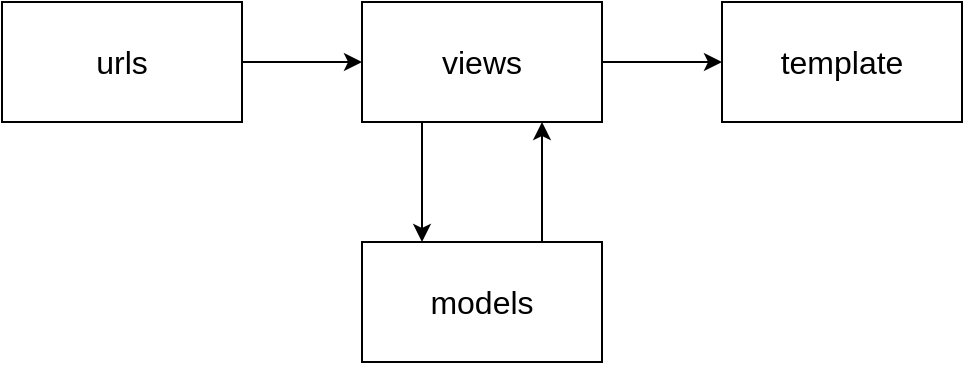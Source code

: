 <mxfile version="12.1.1" type="device" pages="1"><diagram id="KbM6hj3klUZ_x--q5PJk" name="Page-1"><mxGraphModel dx="824" dy="876" grid="1" gridSize="10" guides="1" tooltips="1" connect="1" arrows="1" fold="1" page="1" pageScale="1" pageWidth="827" pageHeight="1169" math="0" shadow="0"><root><mxCell id="0"/><mxCell id="1" parent="0"/><mxCell id="xaHryz5WLG5Du9HEb1JS-1" value="&lt;font style=&quot;font-size: 16px&quot;&gt;urls&lt;/font&gt;" style="rounded=0;whiteSpace=wrap;html=1;fontSize=16;" vertex="1" parent="1"><mxGeometry x="120" y="200" width="120" height="60" as="geometry"/></mxCell><mxCell id="xaHryz5WLG5Du9HEb1JS-2" value="&lt;font style=&quot;font-size: 16px&quot;&gt;views&lt;/font&gt;" style="rounded=0;whiteSpace=wrap;html=1;" vertex="1" parent="1"><mxGeometry x="300" y="200" width="120" height="60" as="geometry"/></mxCell><mxCell id="xaHryz5WLG5Du9HEb1JS-3" value="&lt;font style=&quot;font-size: 16px&quot;&gt;template&lt;/font&gt;" style="rounded=0;whiteSpace=wrap;html=1;" vertex="1" parent="1"><mxGeometry x="480" y="200" width="120" height="60" as="geometry"/></mxCell><mxCell id="xaHryz5WLG5Du9HEb1JS-5" value="&lt;font style=&quot;font-size: 16px&quot;&gt;models&lt;/font&gt;" style="rounded=0;whiteSpace=wrap;html=1;" vertex="1" parent="1"><mxGeometry x="300" y="320" width="120" height="60" as="geometry"/></mxCell><mxCell id="xaHryz5WLG5Du9HEb1JS-7" value="" style="endArrow=classic;html=1;entryX=0;entryY=0.5;entryDx=0;entryDy=0;exitX=1;exitY=0.5;exitDx=0;exitDy=0;" edge="1" parent="1" source="xaHryz5WLG5Du9HEb1JS-1" target="xaHryz5WLG5Du9HEb1JS-2"><mxGeometry width="50" height="50" relative="1" as="geometry"><mxPoint x="120" y="450" as="sourcePoint"/><mxPoint x="170" y="400" as="targetPoint"/></mxGeometry></mxCell><mxCell id="xaHryz5WLG5Du9HEb1JS-8" value="" style="endArrow=classic;html=1;entryX=0;entryY=0.5;entryDx=0;entryDy=0;exitX=1;exitY=0.5;exitDx=0;exitDy=0;" edge="1" parent="1" source="xaHryz5WLG5Du9HEb1JS-2" target="xaHryz5WLG5Du9HEb1JS-3"><mxGeometry width="50" height="50" relative="1" as="geometry"><mxPoint x="120" y="450" as="sourcePoint"/><mxPoint x="170" y="400" as="targetPoint"/></mxGeometry></mxCell><mxCell id="xaHryz5WLG5Du9HEb1JS-9" value="" style="endArrow=classic;html=1;entryX=0.75;entryY=1;entryDx=0;entryDy=0;exitX=0.75;exitY=0;exitDx=0;exitDy=0;" edge="1" parent="1" source="xaHryz5WLG5Du9HEb1JS-5" target="xaHryz5WLG5Du9HEb1JS-2"><mxGeometry width="50" height="50" relative="1" as="geometry"><mxPoint x="160" y="390" as="sourcePoint"/><mxPoint x="210" y="340" as="targetPoint"/></mxGeometry></mxCell><mxCell id="xaHryz5WLG5Du9HEb1JS-11" value="" style="endArrow=classic;html=1;entryX=0.25;entryY=0;entryDx=0;entryDy=0;exitX=0.25;exitY=1;exitDx=0;exitDy=0;" edge="1" parent="1" source="xaHryz5WLG5Du9HEb1JS-2" target="xaHryz5WLG5Du9HEb1JS-5"><mxGeometry width="50" height="50" relative="1" as="geometry"><mxPoint x="120" y="450" as="sourcePoint"/><mxPoint x="170" y="400" as="targetPoint"/></mxGeometry></mxCell></root></mxGraphModel></diagram></mxfile>